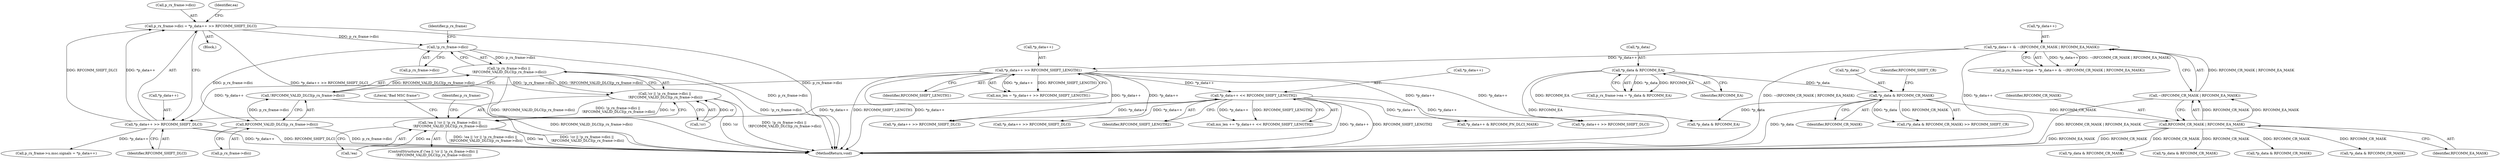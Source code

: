digraph "0_Android_92a7bf8c44a236607c146240f3c0adc1ae01fedf@pointer" {
"1000576" [label="(Call,p_rx_frame->dlci = *p_data++ >> RFCOMM_SHIFT_DLCI)"];
"1000580" [label="(Call,*p_data++ >> RFCOMM_SHIFT_DLCI)"];
"1000228" [label="(Call,*p_data++ >> RFCOMM_SHIFT_LENGTH1)"];
"1000172" [label="(Call,*p_data++ & ~(RFCOMM_CR_MASK | RFCOMM_EA_MASK))"];
"1000176" [label="(Call,~(RFCOMM_CR_MASK | RFCOMM_EA_MASK))"];
"1000177" [label="(Call,RFCOMM_CR_MASK | RFCOMM_EA_MASK)"];
"1000163" [label="(Call,*p_data & RFCOMM_CR_MASK)"];
"1000154" [label="(Call,*p_data & RFCOMM_EA)"];
"1000256" [label="(Call,*p_data++ << RFCOMM_SHIFT_LENGTH2)"];
"1000593" [label="(Call,!p_rx_frame->dlci)"];
"1000592" [label="(Call,!p_rx_frame->dlci ||\n !RFCOMM_VALID_DLCI(p_rx_frame->dlci))"];
"1000589" [label="(Call,!cr || !p_rx_frame->dlci ||\n !RFCOMM_VALID_DLCI(p_rx_frame->dlci))"];
"1000586" [label="(Call,!ea || !cr || !p_rx_frame->dlci ||\n !RFCOMM_VALID_DLCI(p_rx_frame->dlci))"];
"1000598" [label="(Call,RFCOMM_VALID_DLCI(p_rx_frame->dlci))"];
"1000597" [label="(Call,!RFCOMM_VALID_DLCI(p_rx_frame->dlci))"];
"1000581" [label="(Call,*p_data++)"];
"1000587" [label="(Call,!ea)"];
"1000179" [label="(Identifier,RFCOMM_EA_MASK)"];
"1000173" [label="(Call,*p_data++)"];
"1000580" [label="(Call,*p_data++ >> RFCOMM_SHIFT_DLCI)"];
"1000604" [label="(Literal,\"Bad MSC frame\")"];
"1000599" [label="(Call,p_rx_frame->dlci)"];
"1000590" [label="(Call,!cr)"];
"1000584" [label="(Identifier,RFCOMM_SHIFT_DLCI)"];
"1000163" [label="(Call,*p_data & RFCOMM_CR_MASK)"];
"1000571" [label="(Call,*p_data & RFCOMM_CR_MASK)"];
"1000594" [label="(Call,p_rx_frame->dlci)"];
"1000598" [label="(Call,RFCOMM_VALID_DLCI(p_rx_frame->dlci))"];
"1000589" [label="(Call,!cr || !p_rx_frame->dlci ||\n !RFCOMM_VALID_DLCI(p_rx_frame->dlci))"];
"1000577" [label="(Call,p_rx_frame->dlci)"];
"1000322" [label="(Call,*p_data++ & RFCOMM_PN_DLCI_MASK)"];
"1000168" [label="(Call,p_rx_frame->type = *p_data++ & ~(RFCOMM_CR_MASK | RFCOMM_EA_MASK))"];
"1000588" [label="(Identifier,ea)"];
"1000229" [label="(Call,*p_data++)"];
"1000177" [label="(Call,RFCOMM_CR_MASK | RFCOMM_EA_MASK)"];
"1000593" [label="(Call,!p_rx_frame->dlci)"];
"1000254" [label="(Call,mx_len += *p_data++ << RFCOMM_SHIFT_LENGTH2)"];
"1000260" [label="(Identifier,RFCOMM_SHIFT_LENGTH2)"];
"1000748" [label="(Call,*p_data & RFCOMM_CR_MASK)"];
"1000585" [label="(ControlStructure,if (!ea || !cr || !p_rx_frame->dlci ||\n !RFCOMM_VALID_DLCI(p_rx_frame->dlci)))"];
"1000222" [label="(Call,*p_data & RFCOMM_EA)"];
"1000610" [label="(Identifier,p_rx_frame)"];
"1000296" [label="(Block,)"];
"1000157" [label="(Identifier,RFCOMM_EA)"];
"1000757" [label="(Call,*p_data++ >> RFCOMM_SHIFT_DLCI)"];
"1000154" [label="(Call,*p_data & RFCOMM_EA)"];
"1000232" [label="(Identifier,RFCOMM_SHIFT_LENGTH1)"];
"1000162" [label="(Call,(*p_data & RFCOMM_CR_MASK) >> RFCOMM_SHIFT_CR)"];
"1000257" [label="(Call,*p_data++)"];
"1000228" [label="(Call,*p_data++ >> RFCOMM_SHIFT_LENGTH1)"];
"1000718" [label="(Call,*p_data++ >> RFCOMM_SHIFT_DLCI)"];
"1000176" [label="(Call,~(RFCOMM_CR_MASK | RFCOMM_EA_MASK))"];
"1000964" [label="(Call,*p_data++ >> RFCOMM_SHIFT_DLCI)"];
"1000150" [label="(Call,p_rx_frame->ea = *p_data & RFCOMM_EA)"];
"1000256" [label="(Call,*p_data++ << RFCOMM_SHIFT_LENGTH2)"];
"1000226" [label="(Call,mx_len = *p_data++ >> RFCOMM_SHIFT_LENGTH1)"];
"1001015" [label="(MethodReturn,void)"];
"1000600" [label="(Identifier,p_rx_frame)"];
"1000172" [label="(Call,*p_data++ & ~(RFCOMM_CR_MASK | RFCOMM_EA_MASK))"];
"1000576" [label="(Call,p_rx_frame->dlci = *p_data++ >> RFCOMM_SHIFT_DLCI)"];
"1000705" [label="(Call,*p_data & RFCOMM_CR_MASK)"];
"1000597" [label="(Call,!RFCOMM_VALID_DLCI(p_rx_frame->dlci))"];
"1000155" [label="(Call,*p_data)"];
"1000592" [label="(Call,!p_rx_frame->dlci ||\n !RFCOMM_VALID_DLCI(p_rx_frame->dlci))"];
"1000606" [label="(Call,p_rx_frame->u.msc.signals = *p_data++)"];
"1000955" [label="(Call,*p_data & RFCOMM_CR_MASK)"];
"1000166" [label="(Identifier,RFCOMM_CR_MASK)"];
"1000586" [label="(Call,!ea || !cr || !p_rx_frame->dlci ||\n !RFCOMM_VALID_DLCI(p_rx_frame->dlci))"];
"1000167" [label="(Identifier,RFCOMM_SHIFT_CR)"];
"1000164" [label="(Call,*p_data)"];
"1000178" [label="(Identifier,RFCOMM_CR_MASK)"];
"1000576" -> "1000296"  [label="AST: "];
"1000576" -> "1000580"  [label="CFG: "];
"1000577" -> "1000576"  [label="AST: "];
"1000580" -> "1000576"  [label="AST: "];
"1000588" -> "1000576"  [label="CFG: "];
"1000576" -> "1001015"  [label="DDG: *p_data++ >> RFCOMM_SHIFT_DLCI"];
"1000576" -> "1001015"  [label="DDG: p_rx_frame->dlci"];
"1000580" -> "1000576"  [label="DDG: *p_data++"];
"1000580" -> "1000576"  [label="DDG: RFCOMM_SHIFT_DLCI"];
"1000576" -> "1000593"  [label="DDG: p_rx_frame->dlci"];
"1000580" -> "1000584"  [label="CFG: "];
"1000581" -> "1000580"  [label="AST: "];
"1000584" -> "1000580"  [label="AST: "];
"1000580" -> "1001015"  [label="DDG: RFCOMM_SHIFT_DLCI"];
"1000580" -> "1001015"  [label="DDG: *p_data++"];
"1000228" -> "1000580"  [label="DDG: *p_data++"];
"1000256" -> "1000580"  [label="DDG: *p_data++"];
"1000580" -> "1000606"  [label="DDG: *p_data++"];
"1000228" -> "1000226"  [label="AST: "];
"1000228" -> "1000232"  [label="CFG: "];
"1000229" -> "1000228"  [label="AST: "];
"1000232" -> "1000228"  [label="AST: "];
"1000226" -> "1000228"  [label="CFG: "];
"1000228" -> "1001015"  [label="DDG: *p_data++"];
"1000228" -> "1001015"  [label="DDG: RFCOMM_SHIFT_LENGTH1"];
"1000228" -> "1000226"  [label="DDG: *p_data++"];
"1000228" -> "1000226"  [label="DDG: RFCOMM_SHIFT_LENGTH1"];
"1000172" -> "1000228"  [label="DDG: *p_data++"];
"1000228" -> "1000256"  [label="DDG: *p_data++"];
"1000228" -> "1000322"  [label="DDG: *p_data++"];
"1000228" -> "1000718"  [label="DDG: *p_data++"];
"1000228" -> "1000757"  [label="DDG: *p_data++"];
"1000228" -> "1000964"  [label="DDG: *p_data++"];
"1000172" -> "1000168"  [label="AST: "];
"1000172" -> "1000176"  [label="CFG: "];
"1000173" -> "1000172"  [label="AST: "];
"1000176" -> "1000172"  [label="AST: "];
"1000168" -> "1000172"  [label="CFG: "];
"1000172" -> "1001015"  [label="DDG: ~(RFCOMM_CR_MASK | RFCOMM_EA_MASK)"];
"1000172" -> "1001015"  [label="DDG: *p_data++"];
"1000172" -> "1000168"  [label="DDG: *p_data++"];
"1000172" -> "1000168"  [label="DDG: ~(RFCOMM_CR_MASK | RFCOMM_EA_MASK)"];
"1000176" -> "1000172"  [label="DDG: RFCOMM_CR_MASK | RFCOMM_EA_MASK"];
"1000176" -> "1000177"  [label="CFG: "];
"1000177" -> "1000176"  [label="AST: "];
"1000176" -> "1001015"  [label="DDG: RFCOMM_CR_MASK | RFCOMM_EA_MASK"];
"1000177" -> "1000176"  [label="DDG: RFCOMM_CR_MASK"];
"1000177" -> "1000176"  [label="DDG: RFCOMM_EA_MASK"];
"1000177" -> "1000179"  [label="CFG: "];
"1000178" -> "1000177"  [label="AST: "];
"1000179" -> "1000177"  [label="AST: "];
"1000177" -> "1001015"  [label="DDG: RFCOMM_CR_MASK"];
"1000177" -> "1001015"  [label="DDG: RFCOMM_EA_MASK"];
"1000163" -> "1000177"  [label="DDG: RFCOMM_CR_MASK"];
"1000177" -> "1000571"  [label="DDG: RFCOMM_CR_MASK"];
"1000177" -> "1000705"  [label="DDG: RFCOMM_CR_MASK"];
"1000177" -> "1000748"  [label="DDG: RFCOMM_CR_MASK"];
"1000177" -> "1000955"  [label="DDG: RFCOMM_CR_MASK"];
"1000163" -> "1000162"  [label="AST: "];
"1000163" -> "1000166"  [label="CFG: "];
"1000164" -> "1000163"  [label="AST: "];
"1000166" -> "1000163"  [label="AST: "];
"1000167" -> "1000163"  [label="CFG: "];
"1000163" -> "1001015"  [label="DDG: *p_data"];
"1000163" -> "1000162"  [label="DDG: *p_data"];
"1000163" -> "1000162"  [label="DDG: RFCOMM_CR_MASK"];
"1000154" -> "1000163"  [label="DDG: *p_data"];
"1000163" -> "1000222"  [label="DDG: *p_data"];
"1000154" -> "1000150"  [label="AST: "];
"1000154" -> "1000157"  [label="CFG: "];
"1000155" -> "1000154"  [label="AST: "];
"1000157" -> "1000154"  [label="AST: "];
"1000150" -> "1000154"  [label="CFG: "];
"1000154" -> "1001015"  [label="DDG: RFCOMM_EA"];
"1000154" -> "1000150"  [label="DDG: *p_data"];
"1000154" -> "1000150"  [label="DDG: RFCOMM_EA"];
"1000154" -> "1000222"  [label="DDG: RFCOMM_EA"];
"1000256" -> "1000254"  [label="AST: "];
"1000256" -> "1000260"  [label="CFG: "];
"1000257" -> "1000256"  [label="AST: "];
"1000260" -> "1000256"  [label="AST: "];
"1000254" -> "1000256"  [label="CFG: "];
"1000256" -> "1001015"  [label="DDG: RFCOMM_SHIFT_LENGTH2"];
"1000256" -> "1001015"  [label="DDG: *p_data++"];
"1000256" -> "1000254"  [label="DDG: *p_data++"];
"1000256" -> "1000254"  [label="DDG: RFCOMM_SHIFT_LENGTH2"];
"1000256" -> "1000322"  [label="DDG: *p_data++"];
"1000256" -> "1000718"  [label="DDG: *p_data++"];
"1000256" -> "1000757"  [label="DDG: *p_data++"];
"1000256" -> "1000964"  [label="DDG: *p_data++"];
"1000593" -> "1000592"  [label="AST: "];
"1000593" -> "1000594"  [label="CFG: "];
"1000594" -> "1000593"  [label="AST: "];
"1000600" -> "1000593"  [label="CFG: "];
"1000592" -> "1000593"  [label="CFG: "];
"1000593" -> "1001015"  [label="DDG: p_rx_frame->dlci"];
"1000593" -> "1000592"  [label="DDG: p_rx_frame->dlci"];
"1000593" -> "1000598"  [label="DDG: p_rx_frame->dlci"];
"1000592" -> "1000589"  [label="AST: "];
"1000592" -> "1000597"  [label="CFG: "];
"1000597" -> "1000592"  [label="AST: "];
"1000589" -> "1000592"  [label="CFG: "];
"1000592" -> "1001015"  [label="DDG: !RFCOMM_VALID_DLCI(p_rx_frame->dlci)"];
"1000592" -> "1001015"  [label="DDG: !p_rx_frame->dlci"];
"1000592" -> "1000589"  [label="DDG: !p_rx_frame->dlci"];
"1000592" -> "1000589"  [label="DDG: !RFCOMM_VALID_DLCI(p_rx_frame->dlci)"];
"1000597" -> "1000592"  [label="DDG: RFCOMM_VALID_DLCI(p_rx_frame->dlci)"];
"1000589" -> "1000586"  [label="AST: "];
"1000589" -> "1000590"  [label="CFG: "];
"1000590" -> "1000589"  [label="AST: "];
"1000586" -> "1000589"  [label="CFG: "];
"1000589" -> "1001015"  [label="DDG: !cr"];
"1000589" -> "1001015"  [label="DDG: !p_rx_frame->dlci ||\n !RFCOMM_VALID_DLCI(p_rx_frame->dlci)"];
"1000589" -> "1000586"  [label="DDG: !cr"];
"1000589" -> "1000586"  [label="DDG: !p_rx_frame->dlci ||\n !RFCOMM_VALID_DLCI(p_rx_frame->dlci)"];
"1000590" -> "1000589"  [label="DDG: cr"];
"1000586" -> "1000585"  [label="AST: "];
"1000586" -> "1000587"  [label="CFG: "];
"1000587" -> "1000586"  [label="AST: "];
"1000604" -> "1000586"  [label="CFG: "];
"1000610" -> "1000586"  [label="CFG: "];
"1000586" -> "1001015"  [label="DDG: !cr || !p_rx_frame->dlci ||\n !RFCOMM_VALID_DLCI(p_rx_frame->dlci)"];
"1000586" -> "1001015"  [label="DDG: !ea || !cr || !p_rx_frame->dlci ||\n !RFCOMM_VALID_DLCI(p_rx_frame->dlci)"];
"1000586" -> "1001015"  [label="DDG: !ea"];
"1000587" -> "1000586"  [label="DDG: ea"];
"1000598" -> "1000597"  [label="AST: "];
"1000598" -> "1000599"  [label="CFG: "];
"1000599" -> "1000598"  [label="AST: "];
"1000597" -> "1000598"  [label="CFG: "];
"1000598" -> "1001015"  [label="DDG: p_rx_frame->dlci"];
"1000598" -> "1000597"  [label="DDG: p_rx_frame->dlci"];
"1000597" -> "1001015"  [label="DDG: RFCOMM_VALID_DLCI(p_rx_frame->dlci)"];
}
